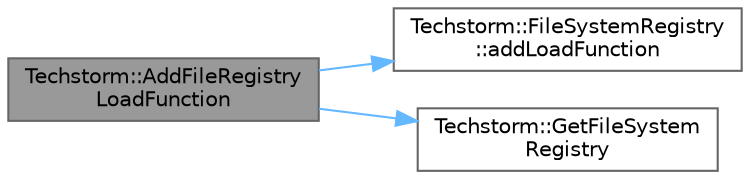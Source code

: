 digraph "Techstorm::AddFileRegistryLoadFunction"
{
 // LATEX_PDF_SIZE
  bgcolor="transparent";
  edge [fontname=Helvetica,fontsize=10,labelfontname=Helvetica,labelfontsize=10];
  node [fontname=Helvetica,fontsize=10,shape=box,height=0.2,width=0.4];
  rankdir="LR";
  Node1 [id="Node000001",label="Techstorm::AddFileRegistry\lLoadFunction",height=0.2,width=0.4,color="gray40", fillcolor="grey60", style="filled", fontcolor="black",tooltip=" "];
  Node1 -> Node2 [id="edge1_Node000001_Node000002",color="steelblue1",style="solid",tooltip=" "];
  Node2 [id="Node000002",label="Techstorm::FileSystemRegistry\l::addLoadFunction",height=0.2,width=0.4,color="grey40", fillcolor="white", style="filled",URL="$d5/dae/class_techstorm_1_1_file_system_registry.html#aaf73c733d1de958f2f070d8d5dbbf74b",tooltip="Adds the load function."];
  Node1 -> Node3 [id="edge2_Node000001_Node000003",color="steelblue1",style="solid",tooltip=" "];
  Node3 [id="Node000003",label="Techstorm::GetFileSystem\lRegistry",height=0.2,width=0.4,color="grey40", fillcolor="white", style="filled",URL="$d4/d26/namespace_techstorm.html#a24fb41ad8339291fb9302ab6c9023ef9",tooltip=" "];
}
